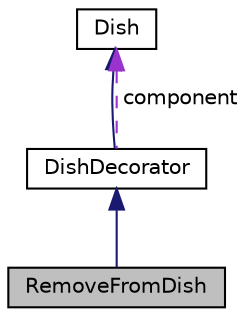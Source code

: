 digraph "RemoveFromDish"
{
 // LATEX_PDF_SIZE
  edge [fontname="Helvetica",fontsize="10",labelfontname="Helvetica",labelfontsize="10"];
  node [fontname="Helvetica",fontsize="10",shape=record];
  Node1 [label="RemoveFromDish",height=0.2,width=0.4,color="black", fillcolor="grey75", style="filled", fontcolor="black",tooltip="The RemoveFromDish class represents a decorator for removing ingredients from a dish."];
  Node2 -> Node1 [dir="back",color="midnightblue",fontsize="10",style="solid"];
  Node2 [label="DishDecorator",height=0.2,width=0.4,color="black", fillcolor="white", style="filled",URL="$classDishDecorator.html",tooltip="The DishDecorator class is a base class for decorating Dish objects."];
  Node3 -> Node2 [dir="back",color="midnightblue",fontsize="10",style="solid"];
  Node3 [label="Dish",height=0.2,width=0.4,color="black", fillcolor="white", style="filled",URL="$classDish.html",tooltip="The Dish class represents a dish with a name, cost, and ingredients."];
  Node3 -> Node2 [dir="back",color="darkorchid3",fontsize="10",style="dashed",label=" component" ];
}
